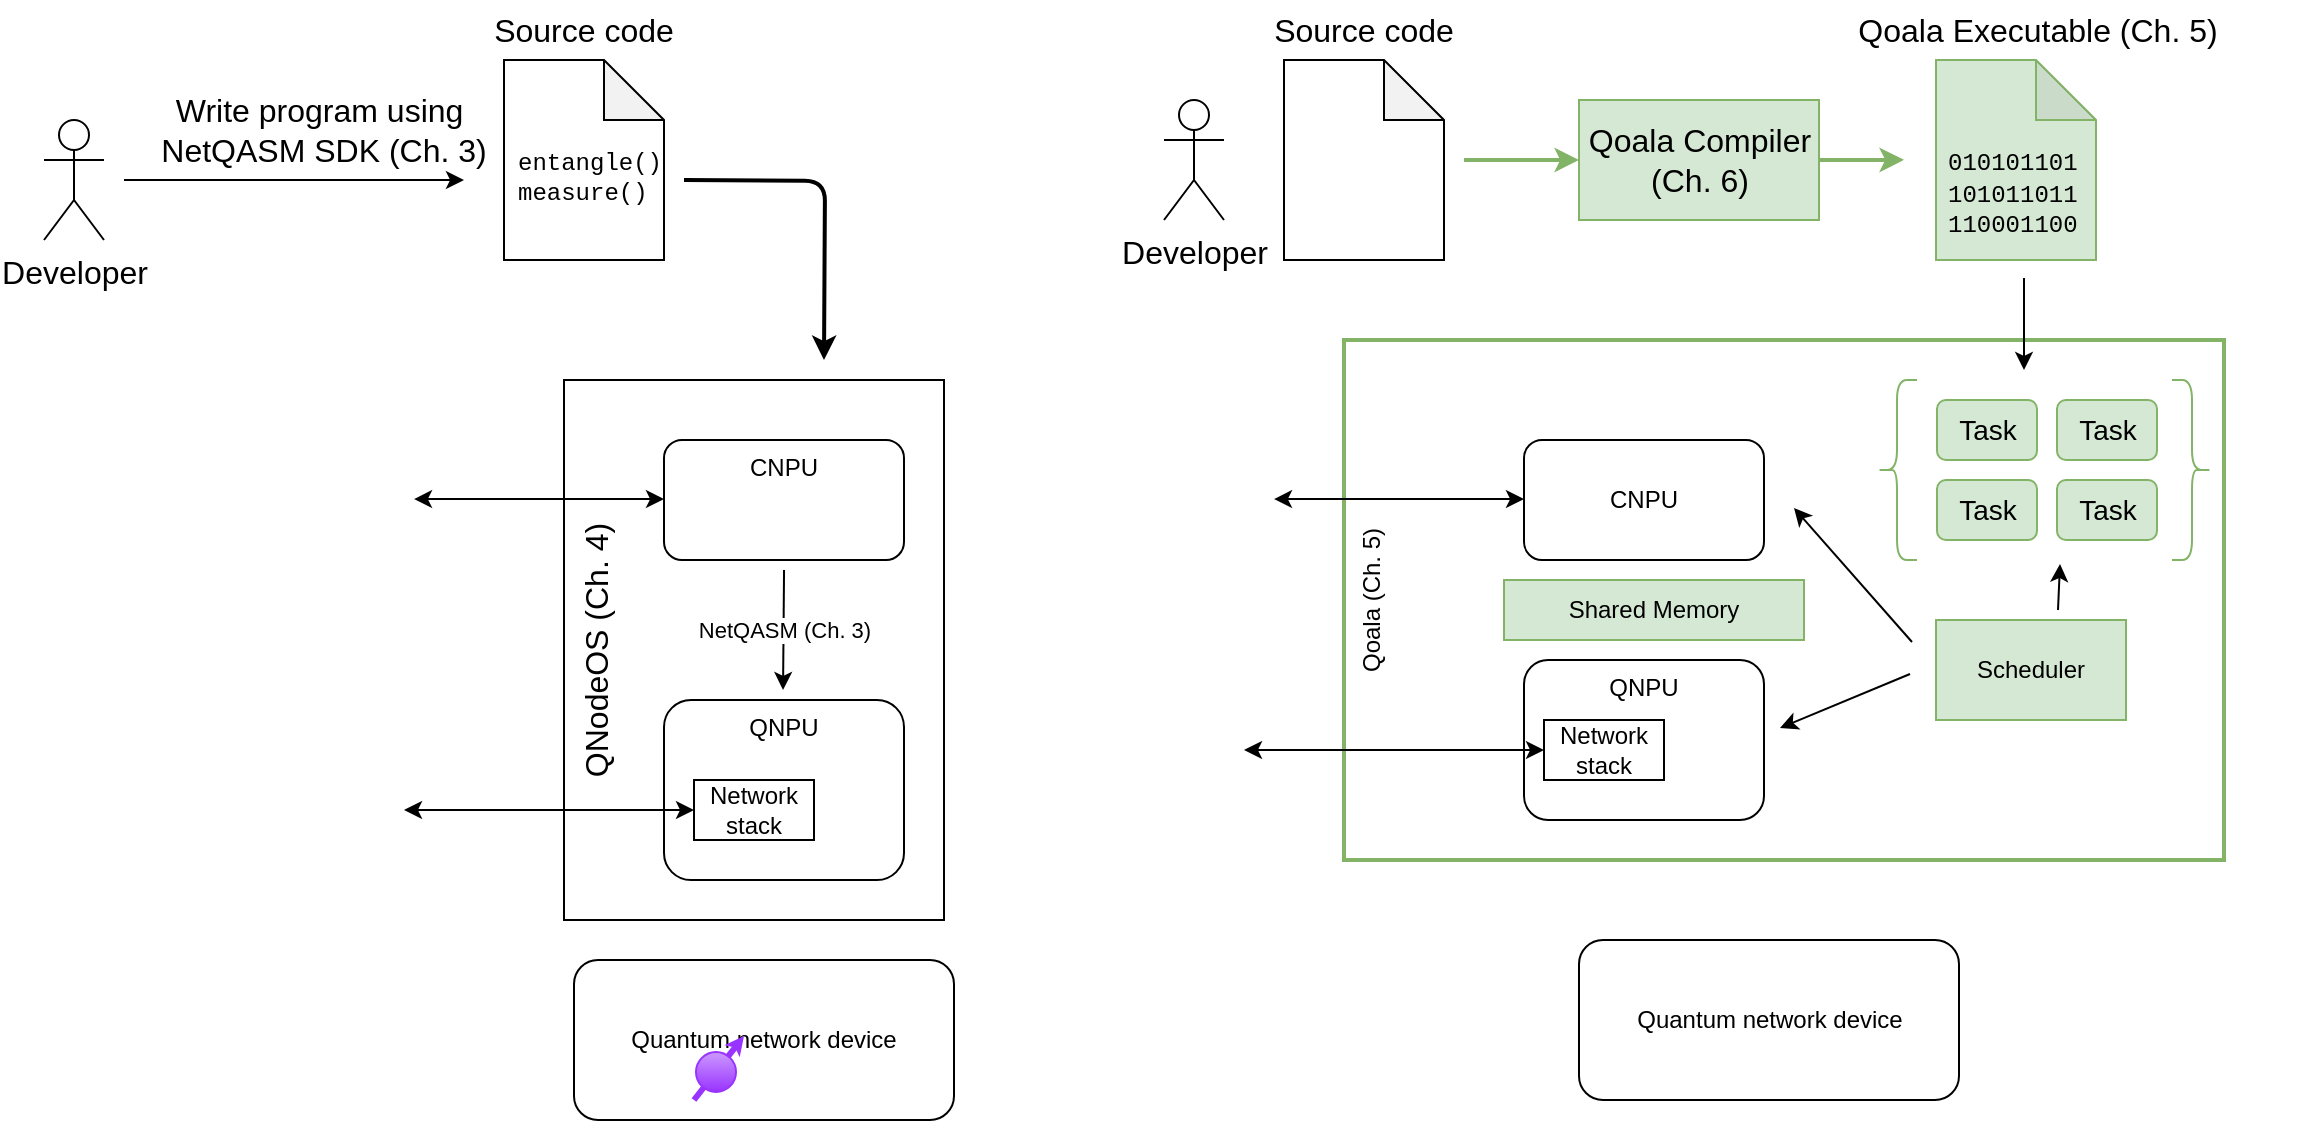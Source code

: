 <mxfile version="24.8.2">
    <diagram id="UXCPhtWaIvNQvefQ0siK" name="Page-1">
        <mxGraphModel dx="3372" dy="1245" grid="1" gridSize="10" guides="1" tooltips="1" connect="1" arrows="1" fold="1" page="1" pageScale="1" pageWidth="850" pageHeight="1100" math="0" shadow="0">
            <root>
                <mxCell id="0"/>
                <mxCell id="1" parent="0"/>
                <mxCell id="58" value="Qoala (Ch. 5)" style="rounded=0;whiteSpace=wrap;html=1;fillColor=none;strokeColor=#82b366;strokeWidth=2;horizontal=0;verticalAlign=top;" vertex="1" parent="1">
                    <mxGeometry x="340" y="170" width="440" height="260" as="geometry"/>
                </mxCell>
                <mxCell id="2" value="Quantum network device" style="rounded=1;whiteSpace=wrap;html=1;" vertex="1" parent="1">
                    <mxGeometry x="457.5" y="470" width="190" height="80" as="geometry"/>
                </mxCell>
                <mxCell id="5" value="Developer" style="shape=umlActor;verticalLabelPosition=bottom;verticalAlign=top;html=1;outlineConnect=0;fontSize=16;" vertex="1" parent="1">
                    <mxGeometry x="250" y="50" width="30" height="60" as="geometry"/>
                </mxCell>
                <mxCell id="7" value="CNPU" style="rounded=1;whiteSpace=wrap;html=1;" vertex="1" parent="1">
                    <mxGeometry x="430" y="220" width="120" height="60" as="geometry"/>
                </mxCell>
                <mxCell id="8" value="QNPU" style="rounded=1;whiteSpace=wrap;html=1;verticalAlign=top;" vertex="1" parent="1">
                    <mxGeometry x="430" y="330" width="120" height="80" as="geometry"/>
                </mxCell>
                <mxCell id="32" value="" style="shape=note;whiteSpace=wrap;html=1;backgroundOutline=1;darkOpacity=0.05;" vertex="1" parent="1">
                    <mxGeometry x="310" y="30" width="80" height="100" as="geometry"/>
                </mxCell>
                <mxCell id="34" value="" style="endArrow=classic;html=1;fillColor=#d5e8d4;strokeColor=#82b366;strokeWidth=2;entryX=0;entryY=0.5;entryDx=0;entryDy=0;" edge="1" parent="1" target="92">
                    <mxGeometry width="50" height="50" relative="1" as="geometry">
                        <mxPoint x="400" y="80" as="sourcePoint"/>
                        <mxPoint x="610" y="70" as="targetPoint"/>
                    </mxGeometry>
                </mxCell>
                <mxCell id="46" value="Qoala Executable&amp;nbsp;&lt;span style=&quot;background-color: initial;&quot;&gt;(Ch. 5)&lt;/span&gt;" style="text;html=1;align=center;verticalAlign=middle;whiteSpace=wrap;rounded=0;fontSize=16;" vertex="1" parent="1">
                    <mxGeometry x="550" width="273.5" height="30" as="geometry"/>
                </mxCell>
                <mxCell id="51" value="Scheduler" style="rounded=0;whiteSpace=wrap;html=1;fillColor=#d5e8d4;strokeColor=#82b366;" vertex="1" parent="1">
                    <mxGeometry x="636" y="310" width="95" height="50" as="geometry"/>
                </mxCell>
                <mxCell id="52" value="Task" style="rounded=1;whiteSpace=wrap;html=1;fontSize=14;fillColor=#d5e8d4;strokeColor=#82b366;" vertex="1" parent="1">
                    <mxGeometry x="636.5" y="200" width="50" height="30" as="geometry"/>
                </mxCell>
                <mxCell id="53" value="Task" style="rounded=1;whiteSpace=wrap;html=1;fontSize=14;fillColor=#d5e8d4;strokeColor=#82b366;" vertex="1" parent="1">
                    <mxGeometry x="696.5" y="200" width="50" height="30" as="geometry"/>
                </mxCell>
                <mxCell id="54" value="Task" style="rounded=1;whiteSpace=wrap;html=1;fontSize=14;fillColor=#d5e8d4;strokeColor=#82b366;" vertex="1" parent="1">
                    <mxGeometry x="636.5" y="240" width="50" height="30" as="geometry"/>
                </mxCell>
                <mxCell id="55" value="Task" style="rounded=1;whiteSpace=wrap;html=1;fontSize=14;fillColor=#d5e8d4;strokeColor=#82b366;" vertex="1" parent="1">
                    <mxGeometry x="696.5" y="240" width="50" height="30" as="geometry"/>
                </mxCell>
                <mxCell id="56" value="" style="shape=curlyBracket;whiteSpace=wrap;html=1;rounded=1;labelPosition=left;verticalLabelPosition=middle;align=right;verticalAlign=middle;fillColor=#d5e8d4;strokeColor=#82b366;" vertex="1" parent="1">
                    <mxGeometry x="606.5" y="190" width="20" height="90" as="geometry"/>
                </mxCell>
                <mxCell id="57" value="" style="shape=curlyBracket;whiteSpace=wrap;html=1;rounded=1;flipH=1;labelPosition=right;verticalLabelPosition=middle;align=left;verticalAlign=middle;fillColor=#d5e8d4;strokeColor=#82b366;" vertex="1" parent="1">
                    <mxGeometry x="754" y="190" width="20" height="90" as="geometry"/>
                </mxCell>
                <mxCell id="59" value="Quantum network device" style="rounded=1;whiteSpace=wrap;html=1;" vertex="1" parent="1">
                    <mxGeometry x="-45" y="480" width="190" height="80" as="geometry"/>
                </mxCell>
                <mxCell id="60" value="QNodeOS (Ch. 4)" style="rounded=0;whiteSpace=wrap;html=1;horizontal=0;verticalAlign=top;fillColor=none;fontSize=16;" vertex="1" parent="1">
                    <mxGeometry x="-50" y="190" width="190" height="270" as="geometry"/>
                </mxCell>
                <mxCell id="61" value="Developer" style="shape=umlActor;verticalLabelPosition=bottom;verticalAlign=top;html=1;outlineConnect=0;fontSize=16;" vertex="1" parent="1">
                    <mxGeometry x="-310" y="60" width="30" height="60" as="geometry"/>
                </mxCell>
                <mxCell id="62" value="NetQASM (Ch. 3)" style="endArrow=classic;html=1;" edge="1" parent="1">
                    <mxGeometry width="50" height="50" relative="1" as="geometry">
                        <mxPoint x="60.02" y="285" as="sourcePoint"/>
                        <mxPoint x="59.52" y="345" as="targetPoint"/>
                    </mxGeometry>
                </mxCell>
                <mxCell id="63" value="CNPU" style="rounded=1;whiteSpace=wrap;html=1;horizontal=1;verticalAlign=top;" vertex="1" parent="1">
                    <mxGeometry y="220" width="120" height="60" as="geometry"/>
                </mxCell>
                <mxCell id="64" value="QNPU" style="rounded=1;whiteSpace=wrap;html=1;verticalAlign=top;" vertex="1" parent="1">
                    <mxGeometry y="350" width="120" height="90" as="geometry"/>
                </mxCell>
                <mxCell id="65" value="" style="shape=note;whiteSpace=wrap;html=1;backgroundOutline=1;darkOpacity=0.05;" vertex="1" parent="1">
                    <mxGeometry x="-80" y="30" width="80" height="100" as="geometry"/>
                </mxCell>
                <mxCell id="66" value="" style="endArrow=classic;html=1;edgeStyle=orthogonalEdgeStyle;strokeWidth=2;" edge="1" parent="1">
                    <mxGeometry width="50" height="50" relative="1" as="geometry">
                        <mxPoint x="10" y="90" as="sourcePoint"/>
                        <mxPoint x="80" y="180" as="targetPoint"/>
                    </mxGeometry>
                </mxCell>
                <mxCell id="68" value="" style="group" vertex="1" connectable="0" parent="1">
                    <mxGeometry x="636" y="30" width="84" height="100" as="geometry"/>
                </mxCell>
                <mxCell id="35" value="" style="shape=note;whiteSpace=wrap;html=1;backgroundOutline=1;darkOpacity=0.05;fillColor=#d5e8d4;strokeColor=#82b366;" vertex="1" parent="68">
                    <mxGeometry width="80" height="100" as="geometry"/>
                </mxCell>
                <mxCell id="44" value="&lt;div style=&quot;text-align: justify;&quot;&gt;&lt;span style=&quot;background-color: initial;&quot;&gt;&lt;font face=&quot;Courier New&quot;&gt;010101101&lt;/font&gt;&lt;/span&gt;&lt;/div&gt;&lt;div style=&quot;text-align: justify;&quot;&gt;&lt;font face=&quot;Courier New&quot;&gt;101011011&lt;/font&gt;&lt;/div&gt;&lt;div style=&quot;text-align: justify;&quot;&gt;&lt;font face=&quot;Courier New&quot;&gt;110001100&lt;/font&gt;&lt;/div&gt;" style="text;html=1;align=left;verticalAlign=middle;whiteSpace=wrap;rounded=0;" vertex="1" parent="68">
                    <mxGeometry x="4" y="37" width="80" height="60" as="geometry"/>
                </mxCell>
                <mxCell id="69" value="Shared Memory" style="rounded=0;whiteSpace=wrap;html=1;horizontal=1;fillColor=#d5e8d4;strokeColor=#82b366;direction=south;" vertex="1" parent="1">
                    <mxGeometry x="420" y="290" width="150" height="30" as="geometry"/>
                </mxCell>
                <mxCell id="70" value="" style="endArrow=classic;html=1;" edge="1" parent="1">
                    <mxGeometry width="50" height="50" relative="1" as="geometry">
                        <mxPoint x="624" y="321" as="sourcePoint"/>
                        <mxPoint x="565" y="254" as="targetPoint"/>
                    </mxGeometry>
                </mxCell>
                <mxCell id="71" value="" style="endArrow=classic;html=1;" edge="1" parent="1">
                    <mxGeometry width="50" height="50" relative="1" as="geometry">
                        <mxPoint x="623" y="337" as="sourcePoint"/>
                        <mxPoint x="558" y="364" as="targetPoint"/>
                    </mxGeometry>
                </mxCell>
                <mxCell id="72" value="" style="endArrow=classic;html=1;" edge="1" parent="1">
                    <mxGeometry width="50" height="50" relative="1" as="geometry">
                        <mxPoint x="697" y="305" as="sourcePoint"/>
                        <mxPoint x="698" y="282" as="targetPoint"/>
                    </mxGeometry>
                </mxCell>
                <mxCell id="73" value="" style="endArrow=classic;html=1;" edge="1" parent="1">
                    <mxGeometry width="50" height="50" relative="1" as="geometry">
                        <mxPoint x="-270" y="90" as="sourcePoint"/>
                        <mxPoint x="-100" y="90" as="targetPoint"/>
                    </mxGeometry>
                </mxCell>
                <mxCell id="76" value="&lt;span style=&quot;font-size: 16px; text-wrap: nowrap; background-color: rgb(255, 255, 255);&quot;&gt;Write program using&amp;nbsp;&lt;/span&gt;&lt;div style=&quot;font-size: 16px; text-wrap: nowrap;&quot;&gt;NetQASM SDK (Ch. 3)&lt;/div&gt;" style="text;html=1;align=center;verticalAlign=middle;whiteSpace=wrap;rounded=0;fontSize=16;" vertex="1" parent="1">
                    <mxGeometry x="-250" y="50" width="160" height="30" as="geometry"/>
                </mxCell>
                <mxCell id="77" value="Source code" style="text;html=1;align=center;verticalAlign=middle;whiteSpace=wrap;rounded=0;fontSize=16;" vertex="1" parent="1">
                    <mxGeometry x="-90" width="100" height="30" as="geometry"/>
                </mxCell>
                <mxCell id="78" value="Network&lt;div&gt;stack&lt;/div&gt;" style="rounded=0;whiteSpace=wrap;html=1;" vertex="1" parent="1">
                    <mxGeometry x="15" y="390" width="60" height="30" as="geometry"/>
                </mxCell>
                <mxCell id="79" value="" style="endArrow=classic;startArrow=classic;html=1;entryX=0;entryY=0.5;entryDx=0;entryDy=0;" edge="1" parent="1" target="78">
                    <mxGeometry width="50" height="50" relative="1" as="geometry">
                        <mxPoint x="-130" y="405" as="sourcePoint"/>
                        <mxPoint x="-70" y="380" as="targetPoint"/>
                    </mxGeometry>
                </mxCell>
                <mxCell id="80" value="" style="endArrow=classic;startArrow=classic;html=1;entryX=0;entryY=0.5;entryDx=0;entryDy=0;" edge="1" parent="1">
                    <mxGeometry width="50" height="50" relative="1" as="geometry">
                        <mxPoint x="-125" y="249.55" as="sourcePoint"/>
                        <mxPoint y="249.55" as="targetPoint"/>
                    </mxGeometry>
                </mxCell>
                <mxCell id="81" value="" style="endArrow=classic;startArrow=classic;html=1;entryX=0;entryY=0.5;entryDx=0;entryDy=0;" edge="1" parent="1">
                    <mxGeometry width="50" height="50" relative="1" as="geometry">
                        <mxPoint x="305" y="249.55" as="sourcePoint"/>
                        <mxPoint x="430" y="249.55" as="targetPoint"/>
                    </mxGeometry>
                </mxCell>
                <mxCell id="82" value="" style="endArrow=classic;startArrow=classic;html=1;entryX=0;entryY=0.5;entryDx=0;entryDy=0;" edge="1" parent="1" target="94">
                    <mxGeometry width="50" height="50" relative="1" as="geometry">
                        <mxPoint x="290" y="375" as="sourcePoint"/>
                        <mxPoint x="430" y="360" as="targetPoint"/>
                    </mxGeometry>
                </mxCell>
                <mxCell id="83" value="entangle()&lt;div&gt;measure()&lt;/div&gt;" style="text;html=1;align=left;verticalAlign=middle;whiteSpace=wrap;rounded=0;fontFamily=Courier New;horizontal=1;" vertex="1" parent="1">
                    <mxGeometry x="-75" y="74" width="110" height="30" as="geometry"/>
                </mxCell>
                <mxCell id="86" value="" style="group;fontFamily=Helvetica;fontSize=16;" vertex="1" connectable="0" parent="1">
                    <mxGeometry x="15" y="518" width="25" height="32" as="geometry"/>
                </mxCell>
                <mxCell id="87" value="" style="endArrow=classic;html=1;strokeWidth=3;endSize=0;strokeColor=#9933FF;fontFamily=Helvetica;fontSize=16;" edge="1" parent="86">
                    <mxGeometry width="50" height="50" relative="1" as="geometry">
                        <mxPoint y="32" as="sourcePoint"/>
                        <mxPoint x="25" as="targetPoint"/>
                    </mxGeometry>
                </mxCell>
                <mxCell id="88" value="" style="ellipse;whiteSpace=wrap;html=1;aspect=fixed;fillColor=#9933FF;strokeColor=#9933FF;gradientColor=#CC99FF;gradientDirection=north;fontFamily=Helvetica;fontSize=16;" vertex="1" parent="86">
                    <mxGeometry x="1" y="8" width="20" height="20" as="geometry"/>
                </mxCell>
                <mxCell id="91" value="" style="endArrow=classic;html=1;" edge="1" parent="1">
                    <mxGeometry width="50" height="50" relative="1" as="geometry">
                        <mxPoint x="680" y="139" as="sourcePoint"/>
                        <mxPoint x="680" y="185" as="targetPoint"/>
                    </mxGeometry>
                </mxCell>
                <mxCell id="93" style="edgeStyle=none;html=1;exitX=1;exitY=0.5;exitDx=0;exitDy=0;fillColor=#d5e8d4;strokeColor=#82b366;strokeWidth=2;" edge="1" parent="1" source="92">
                    <mxGeometry relative="1" as="geometry">
                        <mxPoint x="620" y="79.931" as="targetPoint"/>
                    </mxGeometry>
                </mxCell>
                <mxCell id="92" value="Qoala Compiler&lt;div style=&quot;font-size: 16px;&quot;&gt;(Ch. 6)&lt;/div&gt;" style="rounded=0;whiteSpace=wrap;html=1;fontSize=16;fillColor=#d5e8d4;strokeColor=#82b366;" vertex="1" parent="1">
                    <mxGeometry x="457.5" y="50" width="120" height="60" as="geometry"/>
                </mxCell>
                <mxCell id="94" value="Network&lt;div&gt;stack&lt;/div&gt;" style="rounded=0;whiteSpace=wrap;html=1;" vertex="1" parent="1">
                    <mxGeometry x="440" y="360" width="60" height="30" as="geometry"/>
                </mxCell>
                <mxCell id="95" value="Source code" style="text;html=1;align=center;verticalAlign=middle;whiteSpace=wrap;rounded=0;fontSize=16;" vertex="1" parent="1">
                    <mxGeometry x="300" width="100" height="30" as="geometry"/>
                </mxCell>
            </root>
        </mxGraphModel>
    </diagram>
</mxfile>